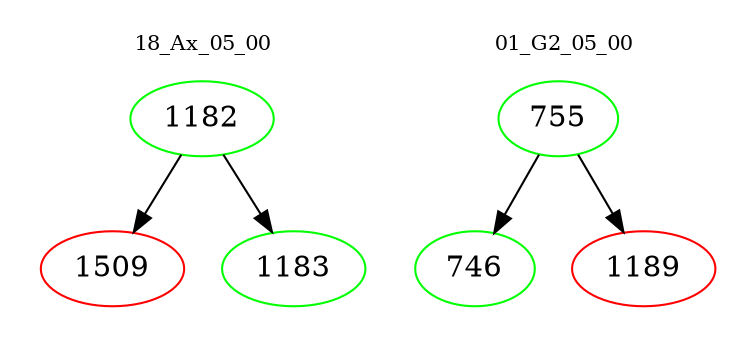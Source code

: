digraph{
subgraph cluster_0 {
color = white
label = "18_Ax_05_00";
fontsize=10;
T0_1182 [label="1182", color="green"]
T0_1182 -> T0_1509 [color="black"]
T0_1509 [label="1509", color="red"]
T0_1182 -> T0_1183 [color="black"]
T0_1183 [label="1183", color="green"]
}
subgraph cluster_1 {
color = white
label = "01_G2_05_00";
fontsize=10;
T1_755 [label="755", color="green"]
T1_755 -> T1_746 [color="black"]
T1_746 [label="746", color="green"]
T1_755 -> T1_1189 [color="black"]
T1_1189 [label="1189", color="red"]
}
}
